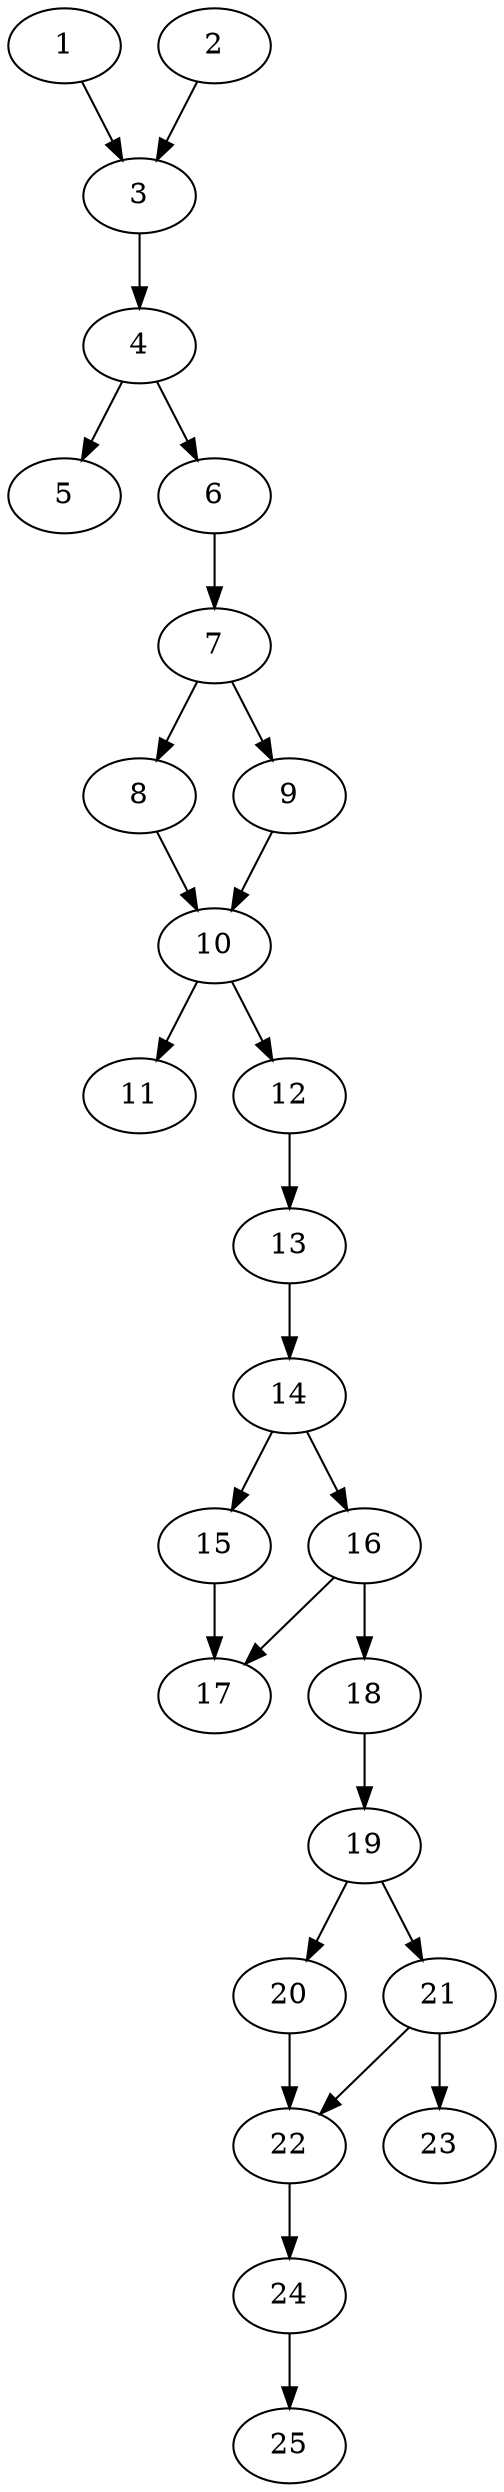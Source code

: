 // DAG automatically generated by daggen at Thu Oct  3 14:00:40 2019
// ./daggen --dot -n 25 --ccr 0.4 --fat 0.3 --regular 0.9 --density 0.7 --mindata 5242880 --maxdata 52428800 
digraph G {
  1 [size="124999680", alpha="0.16", expect_size="49999872"] 
  1 -> 3 [size ="49999872"]
  2 [size="130744320", alpha="0.06", expect_size="52297728"] 
  2 -> 3 [size ="52297728"]
  3 [size="110484480", alpha="0.02", expect_size="44193792"] 
  3 -> 4 [size ="44193792"]
  4 [size="112796160", alpha="0.06", expect_size="45118464"] 
  4 -> 5 [size ="45118464"]
  4 -> 6 [size ="45118464"]
  5 [size="33909760", alpha="0.01", expect_size="13563904"] 
  6 [size="76372480", alpha="0.14", expect_size="30548992"] 
  6 -> 7 [size ="30548992"]
  7 [size="92631040", alpha="0.02", expect_size="37052416"] 
  7 -> 8 [size ="37052416"]
  7 -> 9 [size ="37052416"]
  8 [size="58631680", alpha="0.05", expect_size="23452672"] 
  8 -> 10 [size ="23452672"]
  9 [size="48622080", alpha="0.13", expect_size="19448832"] 
  9 -> 10 [size ="19448832"]
  10 [size="15838720", alpha="0.18", expect_size="6335488"] 
  10 -> 11 [size ="6335488"]
  10 -> 12 [size ="6335488"]
  11 [size="82616320", alpha="0.04", expect_size="33046528"] 
  12 [size="60011520", alpha="0.13", expect_size="24004608"] 
  12 -> 13 [size ="24004608"]
  13 [size="95800320", alpha="0.04", expect_size="38320128"] 
  13 -> 14 [size ="38320128"]
  14 [size="105748480", alpha="0.05", expect_size="42299392"] 
  14 -> 15 [size ="42299392"]
  14 -> 16 [size ="42299392"]
  15 [size="24284160", alpha="0.09", expect_size="9713664"] 
  15 -> 17 [size ="9713664"]
  16 [size="32860160", alpha="0.16", expect_size="13144064"] 
  16 -> 17 [size ="13144064"]
  16 -> 18 [size ="13144064"]
  17 [size="115246080", alpha="0.14", expect_size="46098432"] 
  18 [size="124144640", alpha="0.18", expect_size="49657856"] 
  18 -> 19 [size ="49657856"]
  19 [size="37683200", alpha="0.13", expect_size="15073280"] 
  19 -> 20 [size ="15073280"]
  19 -> 21 [size ="15073280"]
  20 [size="116656640", alpha="0.19", expect_size="46662656"] 
  20 -> 22 [size ="46662656"]
  21 [size="105633280", alpha="0.03", expect_size="42253312"] 
  21 -> 22 [size ="42253312"]
  21 -> 23 [size ="42253312"]
  22 [size="13447680", alpha="0.08", expect_size="5379072"] 
  22 -> 24 [size ="5379072"]
  23 [size="91102720", alpha="0.09", expect_size="36441088"] 
  24 [size="114782720", alpha="0.07", expect_size="45913088"] 
  24 -> 25 [size ="45913088"]
  25 [size="25382400", alpha="0.08", expect_size="10152960"] 
}
